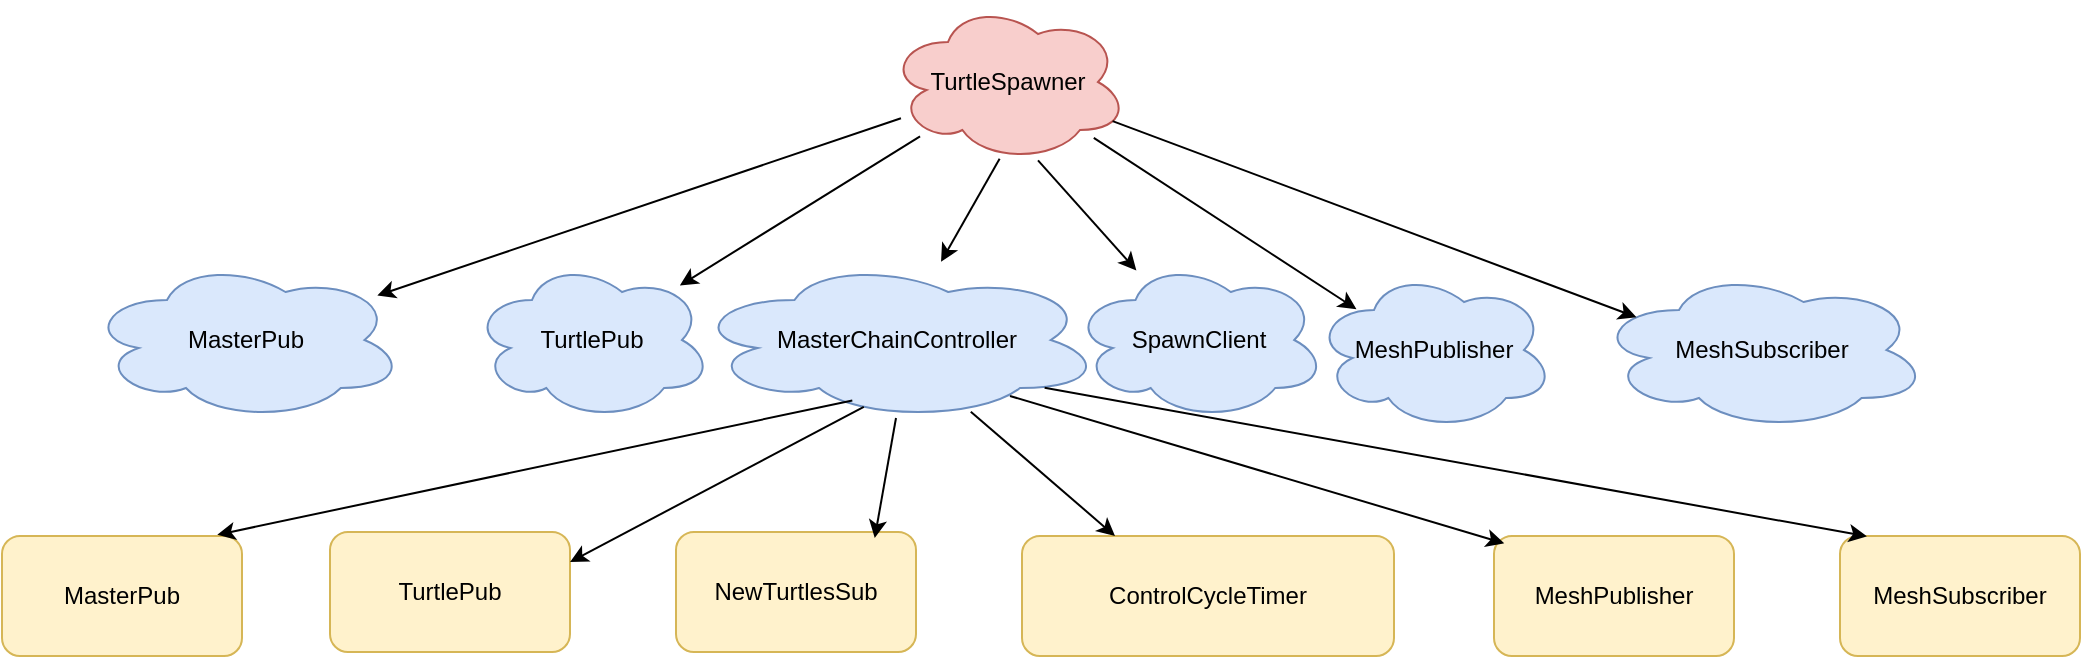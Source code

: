 <mxfile version="27.1.1">
  <diagram name="第 1 页" id="O4yhXPCtqkdh3GfNbBSK">
    <mxGraphModel dx="1442" dy="562" grid="0" gridSize="10" guides="1" tooltips="1" connect="1" arrows="1" fold="1" page="0" pageScale="1" pageWidth="827" pageHeight="1169" math="0" shadow="0">
      <root>
        <mxCell id="0" />
        <mxCell id="1" parent="0" />
        <mxCell id="DJyluFNJcO-9lOKe7j0D-1" value="MasterChainController" style="ellipse;shape=cloud;whiteSpace=wrap;html=1;fillColor=#dae8fc;strokeColor=#6c8ebf;" parent="1" vertex="1">
          <mxGeometry x="325" y="202" width="205" height="80" as="geometry" />
        </mxCell>
        <mxCell id="DJyluFNJcO-9lOKe7j0D-2" value="MasterPub" style="ellipse;shape=cloud;whiteSpace=wrap;html=1;fillColor=#dae8fc;strokeColor=#6c8ebf;" parent="1" vertex="1">
          <mxGeometry x="23" y="202" width="158" height="80" as="geometry" />
        </mxCell>
        <mxCell id="DJyluFNJcO-9lOKe7j0D-3" value="TurtleSpawner" style="ellipse;shape=cloud;whiteSpace=wrap;html=1;fillColor=#f8cecc;strokeColor=#b85450;" parent="1" vertex="1">
          <mxGeometry x="423" y="73" width="120" height="80" as="geometry" />
        </mxCell>
        <mxCell id="DJyluFNJcO-9lOKe7j0D-4" value="TurtlePub" style="ellipse;shape=cloud;whiteSpace=wrap;html=1;fillColor=#dae8fc;strokeColor=#6c8ebf;" parent="1" vertex="1">
          <mxGeometry x="215" y="202" width="120" height="80" as="geometry" />
        </mxCell>
        <mxCell id="DJyluFNJcO-9lOKe7j0D-5" value="MasterPub" style="rounded=1;whiteSpace=wrap;html=1;fillColor=#fff2cc;strokeColor=#d6b656;" parent="1" vertex="1">
          <mxGeometry x="-20" y="340" width="120" height="60" as="geometry" />
        </mxCell>
        <mxCell id="DJyluFNJcO-9lOKe7j0D-6" value="NewTurtlesSub" style="rounded=1;whiteSpace=wrap;html=1;fillColor=#fff2cc;strokeColor=#d6b656;" parent="1" vertex="1">
          <mxGeometry x="317" y="338" width="120" height="60" as="geometry" />
        </mxCell>
        <mxCell id="DJyluFNJcO-9lOKe7j0D-7" value="TurtlePub" style="rounded=1;whiteSpace=wrap;html=1;fillColor=#fff2cc;strokeColor=#d6b656;" parent="1" vertex="1">
          <mxGeometry x="144" y="338" width="120" height="60" as="geometry" />
        </mxCell>
        <mxCell id="DJyluFNJcO-9lOKe7j0D-8" value="&lt;span style=&quot;text-align: left;&quot;&gt;ControlCycleTimer&lt;/span&gt;" style="rounded=1;whiteSpace=wrap;html=1;fillColor=#fff2cc;strokeColor=#d6b656;" parent="1" vertex="1">
          <mxGeometry x="490" y="340" width="186" height="60" as="geometry" />
        </mxCell>
        <mxCell id="DJyluFNJcO-9lOKe7j0D-9" value="&lt;span style=&quot;text-align: left;&quot;&gt;SpawnClient&lt;/span&gt;" style="ellipse;shape=cloud;whiteSpace=wrap;html=1;fillColor=#dae8fc;strokeColor=#6c8ebf;" parent="1" vertex="1">
          <mxGeometry x="515" y="202" width="127" height="80" as="geometry" />
        </mxCell>
        <mxCell id="DJyluFNJcO-9lOKe7j0D-10" value="MeshPublisher" style="ellipse;shape=cloud;whiteSpace=wrap;html=1;fillColor=#dae8fc;strokeColor=#6c8ebf;" parent="1" vertex="1">
          <mxGeometry x="636" y="207" width="120" height="80" as="geometry" />
        </mxCell>
        <mxCell id="DJyluFNJcO-9lOKe7j0D-11" value="MeshSubscriber" style="ellipse;shape=cloud;whiteSpace=wrap;html=1;fillColor=#dae8fc;strokeColor=#6c8ebf;" parent="1" vertex="1">
          <mxGeometry x="777" y="207" width="166" height="80" as="geometry" />
        </mxCell>
        <mxCell id="DJyluFNJcO-9lOKe7j0D-12" value="MeshPublisher" style="rounded=1;whiteSpace=wrap;html=1;fillColor=#fff2cc;strokeColor=#d6b656;" parent="1" vertex="1">
          <mxGeometry x="726" y="340" width="120" height="60" as="geometry" />
        </mxCell>
        <mxCell id="DJyluFNJcO-9lOKe7j0D-13" value="MeshSubscriber" style="rounded=1;whiteSpace=wrap;html=1;fillColor=#fff2cc;strokeColor=#d6b656;" parent="1" vertex="1">
          <mxGeometry x="899" y="340" width="120" height="60" as="geometry" />
        </mxCell>
        <mxCell id="DJyluFNJcO-9lOKe7j0D-14" value="" style="endArrow=classic;html=1;rounded=0;" parent="1" source="DJyluFNJcO-9lOKe7j0D-3" target="DJyluFNJcO-9lOKe7j0D-4" edge="1">
          <mxGeometry width="50" height="50" relative="1" as="geometry">
            <mxPoint x="471" y="318" as="sourcePoint" />
            <mxPoint x="521" y="268" as="targetPoint" />
          </mxGeometry>
        </mxCell>
        <mxCell id="DJyluFNJcO-9lOKe7j0D-15" value="" style="endArrow=classic;html=1;rounded=0;" parent="1" source="DJyluFNJcO-9lOKe7j0D-3" target="DJyluFNJcO-9lOKe7j0D-2" edge="1">
          <mxGeometry width="50" height="50" relative="1" as="geometry">
            <mxPoint x="335" y="147" as="sourcePoint" />
            <mxPoint x="215" y="222" as="targetPoint" />
          </mxGeometry>
        </mxCell>
        <mxCell id="DJyluFNJcO-9lOKe7j0D-16" value="" style="endArrow=classic;html=1;rounded=0;exitX=0.465;exitY=0.98;exitDx=0;exitDy=0;exitPerimeter=0;" parent="1" source="DJyluFNJcO-9lOKe7j0D-3" target="DJyluFNJcO-9lOKe7j0D-1" edge="1">
          <mxGeometry width="50" height="50" relative="1" as="geometry">
            <mxPoint x="658" y="164" as="sourcePoint" />
            <mxPoint x="538" y="239" as="targetPoint" />
          </mxGeometry>
        </mxCell>
        <mxCell id="DJyluFNJcO-9lOKe7j0D-17" value="" style="endArrow=classic;html=1;rounded=0;exitX=0.625;exitY=0.99;exitDx=0;exitDy=0;exitPerimeter=0;" parent="1" source="DJyluFNJcO-9lOKe7j0D-3" target="DJyluFNJcO-9lOKe7j0D-9" edge="1">
          <mxGeometry width="50" height="50" relative="1" as="geometry">
            <mxPoint x="674" y="174" as="sourcePoint" />
            <mxPoint x="554" y="249" as="targetPoint" />
          </mxGeometry>
        </mxCell>
        <mxCell id="DJyluFNJcO-9lOKe7j0D-18" value="" style="endArrow=classic;html=1;rounded=0;entryX=0.177;entryY=0.245;entryDx=0;entryDy=0;entryPerimeter=0;" parent="1" source="DJyluFNJcO-9lOKe7j0D-3" target="DJyluFNJcO-9lOKe7j0D-10" edge="1">
          <mxGeometry width="50" height="50" relative="1" as="geometry">
            <mxPoint x="701" y="150" as="sourcePoint" />
            <mxPoint x="581" y="225" as="targetPoint" />
          </mxGeometry>
        </mxCell>
        <mxCell id="DJyluFNJcO-9lOKe7j0D-19" value="" style="endArrow=classic;html=1;rounded=0;entryX=0.122;entryY=0.295;entryDx=0;entryDy=0;entryPerimeter=0;" parent="1" source="DJyluFNJcO-9lOKe7j0D-3" target="DJyluFNJcO-9lOKe7j0D-11" edge="1">
          <mxGeometry width="50" height="50" relative="1" as="geometry">
            <mxPoint x="902" y="170" as="sourcePoint" />
            <mxPoint x="782" y="245" as="targetPoint" />
          </mxGeometry>
        </mxCell>
        <mxCell id="DJyluFNJcO-9lOKe7j0D-21" value="" style="endArrow=classic;html=1;rounded=0;exitX=0.391;exitY=0.878;exitDx=0;exitDy=0;exitPerimeter=0;entryX=0.897;entryY=-0.01;entryDx=0;entryDy=0;entryPerimeter=0;" parent="1" source="DJyluFNJcO-9lOKe7j0D-1" target="DJyluFNJcO-9lOKe7j0D-5" edge="1">
          <mxGeometry width="50" height="50" relative="1" as="geometry">
            <mxPoint x="241" y="298" as="sourcePoint" />
            <mxPoint x="121" y="373" as="targetPoint" />
          </mxGeometry>
        </mxCell>
        <mxCell id="DJyluFNJcO-9lOKe7j0D-25" value="" style="endArrow=classic;html=1;rounded=0;exitX=0.419;exitY=0.918;exitDx=0;exitDy=0;exitPerimeter=0;entryX=1;entryY=0.25;entryDx=0;entryDy=0;" parent="1" source="DJyluFNJcO-9lOKe7j0D-1" target="DJyluFNJcO-9lOKe7j0D-7" edge="1">
          <mxGeometry width="50" height="50" relative="1" as="geometry">
            <mxPoint x="739" y="300" as="sourcePoint" />
            <mxPoint x="422" y="367" as="targetPoint" />
          </mxGeometry>
        </mxCell>
        <mxCell id="DJyluFNJcO-9lOKe7j0D-26" value="" style="endArrow=classic;html=1;rounded=0;entryX=0.828;entryY=0.05;entryDx=0;entryDy=0;entryPerimeter=0;" parent="1" target="DJyluFNJcO-9lOKe7j0D-6" edge="1">
          <mxGeometry width="50" height="50" relative="1" as="geometry">
            <mxPoint x="427" y="281" as="sourcePoint" />
            <mxPoint x="460" y="363" as="targetPoint" />
          </mxGeometry>
        </mxCell>
        <mxCell id="DJyluFNJcO-9lOKe7j0D-27" value="" style="endArrow=classic;html=1;rounded=0;exitX=0.68;exitY=0.948;exitDx=0;exitDy=0;exitPerimeter=0;entryX=0.25;entryY=0;entryDx=0;entryDy=0;" parent="1" source="DJyluFNJcO-9lOKe7j0D-1" target="DJyluFNJcO-9lOKe7j0D-8" edge="1">
          <mxGeometry width="50" height="50" relative="1" as="geometry">
            <mxPoint x="847" y="306" as="sourcePoint" />
            <mxPoint x="530" y="373" as="targetPoint" />
          </mxGeometry>
        </mxCell>
        <mxCell id="DJyluFNJcO-9lOKe7j0D-28" value="" style="endArrow=classic;html=1;rounded=0;entryX=0.25;entryY=0;entryDx=0;entryDy=0;" parent="1" edge="1">
          <mxGeometry width="50" height="50" relative="1" as="geometry">
            <mxPoint x="483.996" y="269.996" as="sourcePoint" />
            <mxPoint x="731.11" y="343.68" as="targetPoint" />
          </mxGeometry>
        </mxCell>
        <mxCell id="DJyluFNJcO-9lOKe7j0D-29" value="" style="endArrow=classic;html=1;rounded=0;exitX=0.86;exitY=0.798;exitDx=0;exitDy=0;exitPerimeter=0;entryX=0.112;entryY=0.003;entryDx=0;entryDy=0;entryPerimeter=0;" parent="1" source="DJyluFNJcO-9lOKe7j0D-1" target="DJyluFNJcO-9lOKe7j0D-13" edge="1">
          <mxGeometry width="50" height="50" relative="1" as="geometry">
            <mxPoint x="1068" y="288" as="sourcePoint" />
            <mxPoint x="751" y="355" as="targetPoint" />
          </mxGeometry>
        </mxCell>
      </root>
    </mxGraphModel>
  </diagram>
</mxfile>
